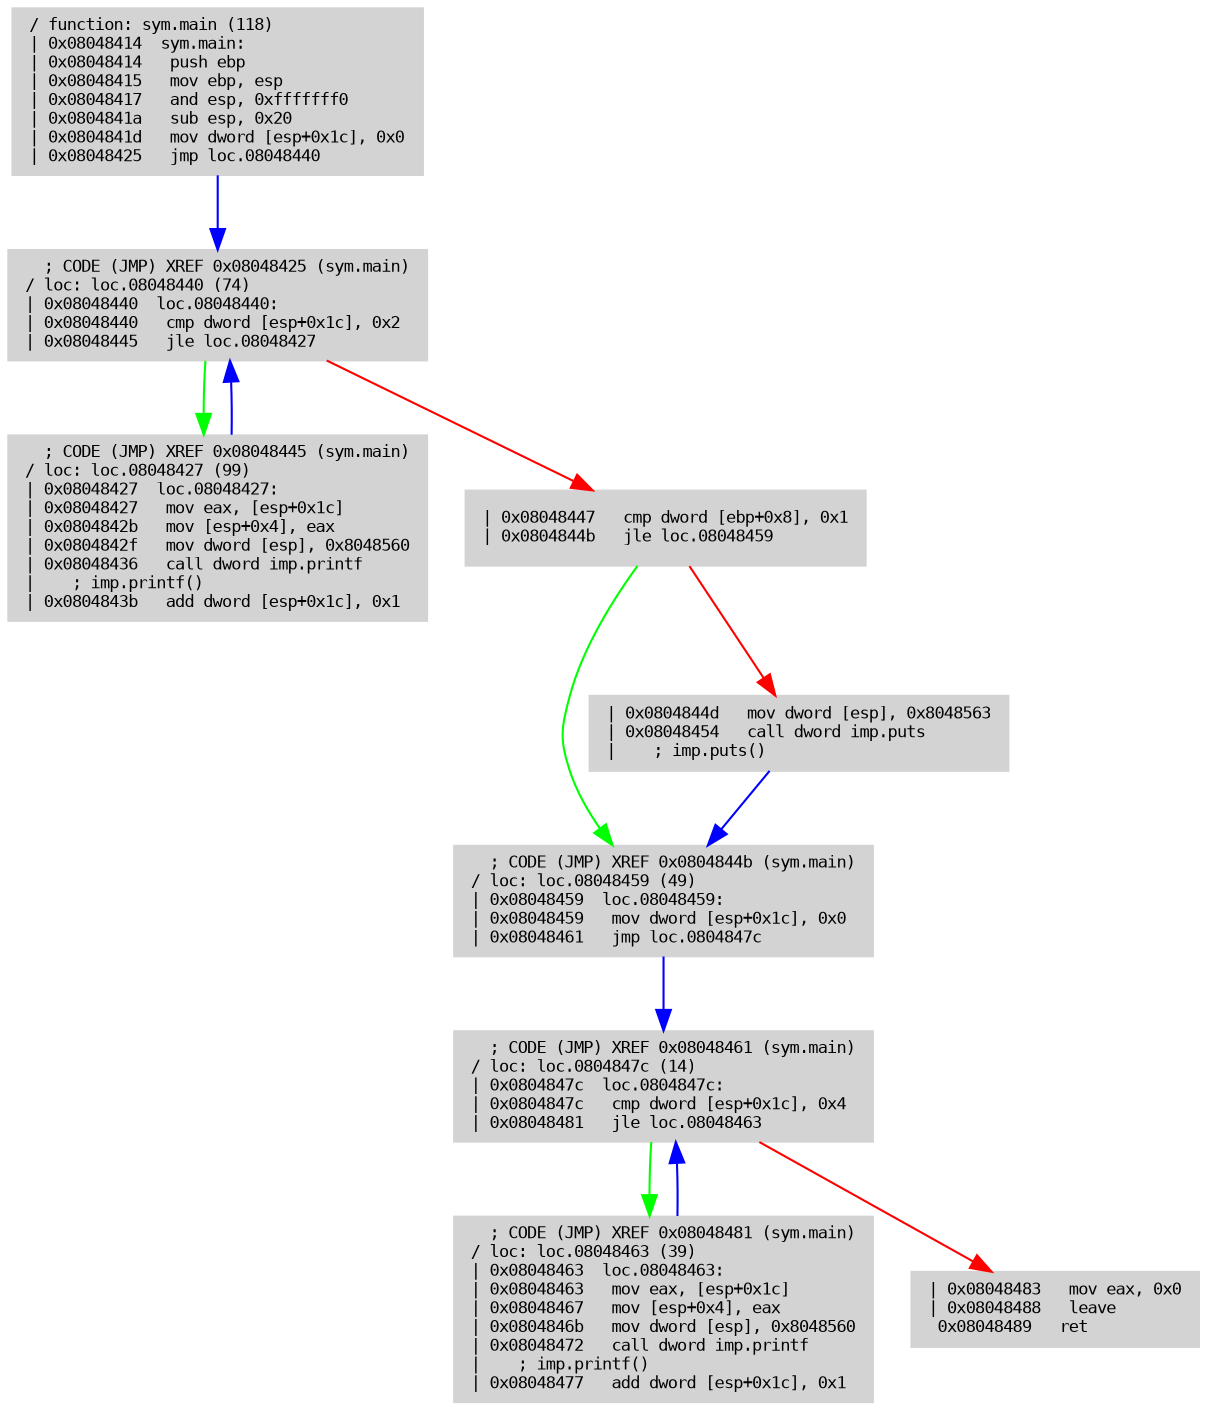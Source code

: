 digraph code {
	graph [bgcolor=white];
	node [color=lightgray, style=filled shape=box fontname="Courier" fontsize="8"];
	"0x08048414_0x08048414" -> "0x08048414_0x08048440" [color="blue"];
 "0x08048414_0x08048414" [URL="sym.main/0x08048414" color="lightgray", label="/ function: sym.main (118)\l| 0x08048414  sym.main:\l| 0x08048414   push ebp\l| 0x08048415   mov ebp, esp\l| 0x08048417   and esp, 0xfffffff0\l| 0x0804841a   sub esp, 0x20\l| 0x0804841d   mov dword [esp+0x1c], 0x0\l| 0x08048425   jmp loc.08048440\l"]
	"0x08048414_0x08048427" -> "0x08048414_0x08048440" [color="blue"];
 "0x08048414_0x08048427" [URL="sym.main/0x08048427" color="lightgray", label="  ; CODE (JMP) XREF 0x08048445 (sym.main)\l/ loc: loc.08048427 (99)\l| 0x08048427  loc.08048427:\l| 0x08048427   mov eax, [esp+0x1c]\l| 0x0804842b   mov [esp+0x4], eax\l| 0x0804842f   mov dword [esp], 0x8048560\l| 0x08048436   call dword imp.printf\l|    ; imp.printf()\l| 0x0804843b   add dword [esp+0x1c], 0x1\l"]
	"0x08048414_0x08048440" -> "0x08048414_0x08048427" [color="green"];
	"0x08048414_0x08048440" -> "0x08048414_0x08048447" [color="red"];
 "0x08048414_0x08048440" [URL="sym.main/0x08048440" color="lightgray", label="  ; CODE (JMP) XREF 0x08048425 (sym.main)\l/ loc: loc.08048440 (74)\l| 0x08048440  loc.08048440:\l| 0x08048440   cmp dword [esp+0x1c], 0x2\l| 0x08048445   jle loc.08048427\l"]
	"0x08048414_0x08048447" -> "0x08048414_0x08048459" [color="green"];
	"0x08048414_0x08048447" -> "0x08048414_0x0804844d" [color="red"];
 "0x08048414_0x08048447" [URL="sym.main/0x08048447" color="lightgray", label="| 0x08048447   cmp dword [ebp+0x8], 0x1\l| 0x0804844b   jle loc.08048459\l"]
	"0x08048414_0x0804844d" -> "0x08048414_0x08048459" [color="blue"];
 "0x08048414_0x0804844d" [URL="sym.main/0x0804844d" color="lightgray", label="| 0x0804844d   mov dword [esp], 0x8048563\l| 0x08048454   call dword imp.puts\l|    ; imp.puts()\l"]
	"0x08048414_0x08048459" -> "0x08048414_0x0804847c" [color="blue"];
 "0x08048414_0x08048459" [URL="sym.main/0x08048459" color="lightgray", label="  ; CODE (JMP) XREF 0x0804844b (sym.main)\l/ loc: loc.08048459 (49)\l| 0x08048459  loc.08048459:\l| 0x08048459   mov dword [esp+0x1c], 0x0\l| 0x08048461   jmp loc.0804847c\l"]
	"0x08048414_0x08048463" -> "0x08048414_0x0804847c" [color="blue"];
 "0x08048414_0x08048463" [URL="sym.main/0x08048463" color="lightgray", label="  ; CODE (JMP) XREF 0x08048481 (sym.main)\l/ loc: loc.08048463 (39)\l| 0x08048463  loc.08048463:\l| 0x08048463   mov eax, [esp+0x1c]\l| 0x08048467   mov [esp+0x4], eax\l| 0x0804846b   mov dword [esp], 0x8048560\l| 0x08048472   call dword imp.printf\l|    ; imp.printf()\l| 0x08048477   add dword [esp+0x1c], 0x1\l"]
	"0x08048414_0x0804847c" -> "0x08048414_0x08048463" [color="green"];
	"0x08048414_0x0804847c" -> "0x08048414_0x08048483" [color="red"];
 "0x08048414_0x0804847c" [URL="sym.main/0x0804847c" color="lightgray", label="  ; CODE (JMP) XREF 0x08048461 (sym.main)\l/ loc: loc.0804847c (14)\l| 0x0804847c  loc.0804847c:\l| 0x0804847c   cmp dword [esp+0x1c], 0x4\l| 0x08048481   jle loc.08048463\l"]
 "0x08048414_0x08048483" [URL="sym.main/0x08048483" color="lightgray", label="| 0x08048483   mov eax, 0x0\l| 0x08048488   leave\l\ 0x08048489   ret\l"]
}
